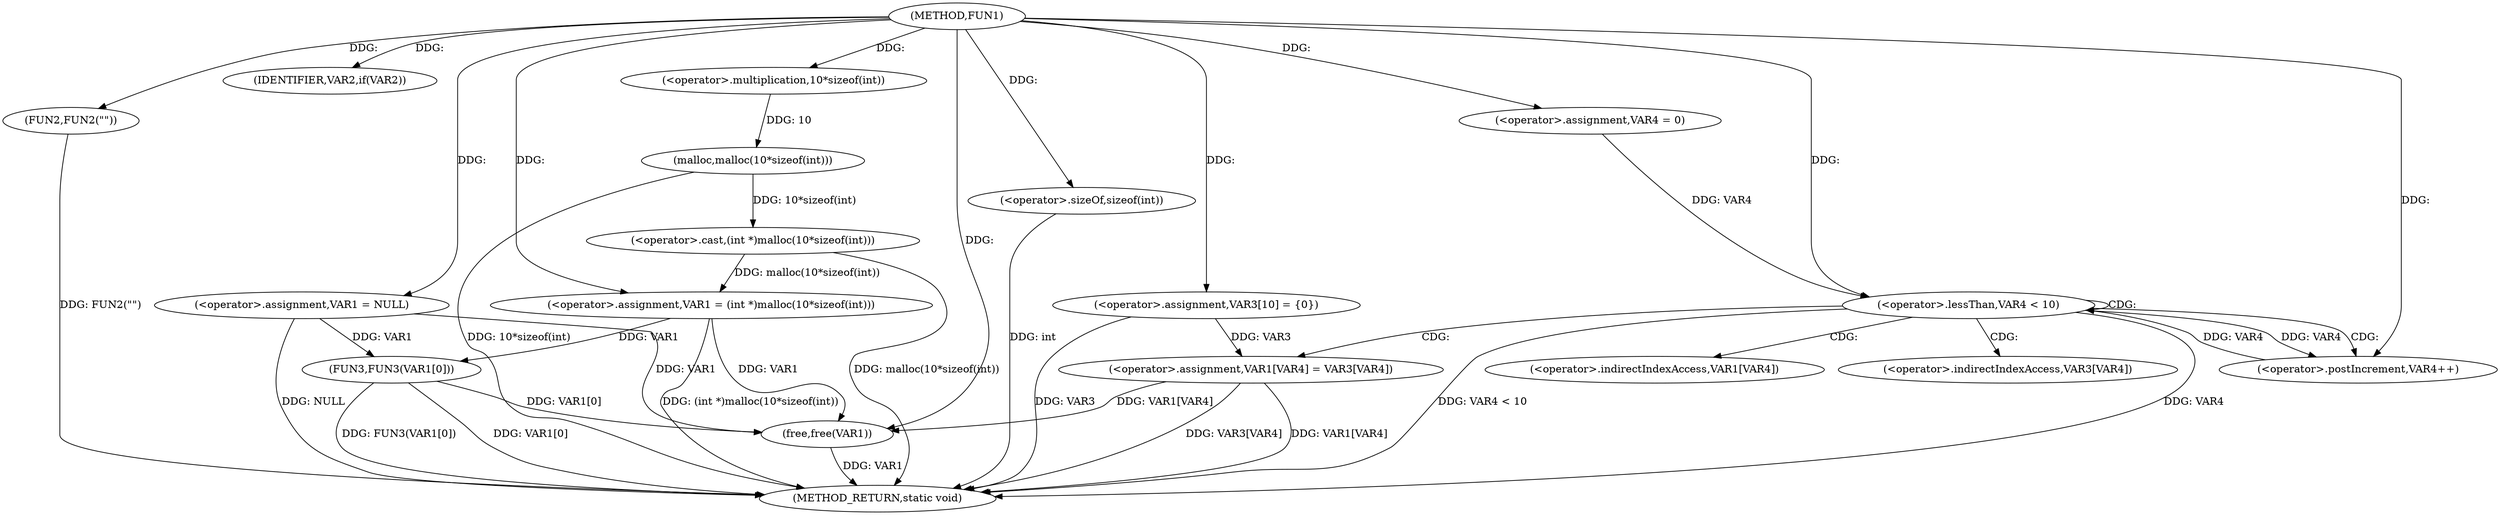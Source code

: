 digraph FUN1 {  
"1000100" [label = "(METHOD,FUN1)" ]
"1000150" [label = "(METHOD_RETURN,static void)" ]
"1000103" [label = "(<operator>.assignment,VAR1 = NULL)" ]
"1000107" [label = "(IDENTIFIER,VAR2,if(VAR2))" ]
"1000109" [label = "(FUN2,FUN2(\"\"))" ]
"1000113" [label = "(<operator>.assignment,VAR1 = (int *)malloc(10*sizeof(int)))" ]
"1000115" [label = "(<operator>.cast,(int *)malloc(10*sizeof(int)))" ]
"1000117" [label = "(malloc,malloc(10*sizeof(int)))" ]
"1000118" [label = "(<operator>.multiplication,10*sizeof(int))" ]
"1000120" [label = "(<operator>.sizeOf,sizeof(int))" ]
"1000124" [label = "(<operator>.assignment,VAR3[10] = {0})" ]
"1000128" [label = "(<operator>.assignment,VAR4 = 0)" ]
"1000131" [label = "(<operator>.lessThan,VAR4 < 10)" ]
"1000134" [label = "(<operator>.postIncrement,VAR4++)" ]
"1000137" [label = "(<operator>.assignment,VAR1[VAR4] = VAR3[VAR4])" ]
"1000144" [label = "(FUN3,FUN3(VAR1[0]))" ]
"1000148" [label = "(free,free(VAR1))" ]
"1000138" [label = "(<operator>.indirectIndexAccess,VAR1[VAR4])" ]
"1000141" [label = "(<operator>.indirectIndexAccess,VAR3[VAR4])" ]
  "1000115" -> "1000150"  [ label = "DDG: malloc(10*sizeof(int))"] 
  "1000124" -> "1000150"  [ label = "DDG: VAR3"] 
  "1000103" -> "1000150"  [ label = "DDG: NULL"] 
  "1000117" -> "1000150"  [ label = "DDG: 10*sizeof(int)"] 
  "1000144" -> "1000150"  [ label = "DDG: VAR1[0]"] 
  "1000131" -> "1000150"  [ label = "DDG: VAR4"] 
  "1000137" -> "1000150"  [ label = "DDG: VAR3[VAR4]"] 
  "1000144" -> "1000150"  [ label = "DDG: FUN3(VAR1[0])"] 
  "1000113" -> "1000150"  [ label = "DDG: (int *)malloc(10*sizeof(int))"] 
  "1000120" -> "1000150"  [ label = "DDG: int"] 
  "1000148" -> "1000150"  [ label = "DDG: VAR1"] 
  "1000137" -> "1000150"  [ label = "DDG: VAR1[VAR4]"] 
  "1000109" -> "1000150"  [ label = "DDG: FUN2(\"\")"] 
  "1000131" -> "1000150"  [ label = "DDG: VAR4 < 10"] 
  "1000100" -> "1000103"  [ label = "DDG: "] 
  "1000100" -> "1000107"  [ label = "DDG: "] 
  "1000100" -> "1000109"  [ label = "DDG: "] 
  "1000115" -> "1000113"  [ label = "DDG: malloc(10*sizeof(int))"] 
  "1000100" -> "1000113"  [ label = "DDG: "] 
  "1000117" -> "1000115"  [ label = "DDG: 10*sizeof(int)"] 
  "1000118" -> "1000117"  [ label = "DDG: 10"] 
  "1000100" -> "1000118"  [ label = "DDG: "] 
  "1000100" -> "1000120"  [ label = "DDG: "] 
  "1000100" -> "1000124"  [ label = "DDG: "] 
  "1000100" -> "1000128"  [ label = "DDG: "] 
  "1000128" -> "1000131"  [ label = "DDG: VAR4"] 
  "1000134" -> "1000131"  [ label = "DDG: VAR4"] 
  "1000100" -> "1000131"  [ label = "DDG: "] 
  "1000131" -> "1000134"  [ label = "DDG: VAR4"] 
  "1000100" -> "1000134"  [ label = "DDG: "] 
  "1000124" -> "1000137"  [ label = "DDG: VAR3"] 
  "1000103" -> "1000144"  [ label = "DDG: VAR1"] 
  "1000113" -> "1000144"  [ label = "DDG: VAR1"] 
  "1000103" -> "1000148"  [ label = "DDG: VAR1"] 
  "1000113" -> "1000148"  [ label = "DDG: VAR1"] 
  "1000144" -> "1000148"  [ label = "DDG: VAR1[0]"] 
  "1000137" -> "1000148"  [ label = "DDG: VAR1[VAR4]"] 
  "1000100" -> "1000148"  [ label = "DDG: "] 
  "1000131" -> "1000137"  [ label = "CDG: "] 
  "1000131" -> "1000141"  [ label = "CDG: "] 
  "1000131" -> "1000131"  [ label = "CDG: "] 
  "1000131" -> "1000138"  [ label = "CDG: "] 
  "1000131" -> "1000134"  [ label = "CDG: "] 
}

